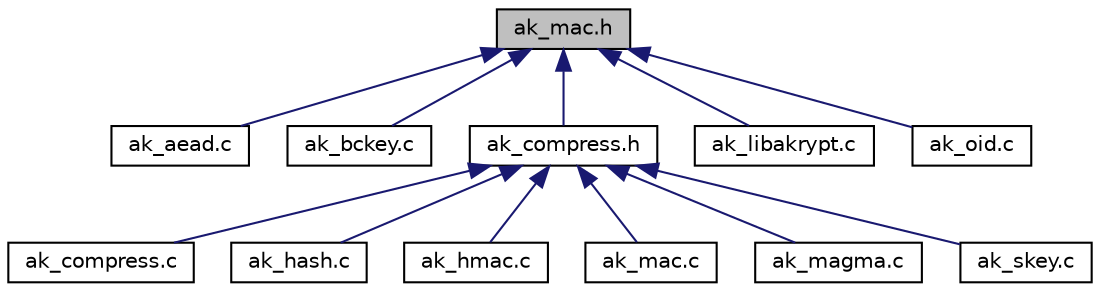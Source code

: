digraph "ak_mac.h"
{
  edge [fontname="Helvetica",fontsize="10",labelfontname="Helvetica",labelfontsize="10"];
  node [fontname="Helvetica",fontsize="10",shape=record];
  Node1 [label="ak_mac.h",height=0.2,width=0.4,color="black", fillcolor="grey75", style="filled", fontcolor="black"];
  Node1 -> Node2 [dir="back",color="midnightblue",fontsize="10",style="solid",fontname="Helvetica"];
  Node2 [label="ak_aead.c",height=0.2,width=0.4,color="black", fillcolor="white", style="filled",URL="$ak__aead_8c.html"];
  Node1 -> Node3 [dir="back",color="midnightblue",fontsize="10",style="solid",fontname="Helvetica"];
  Node3 [label="ak_bckey.c",height=0.2,width=0.4,color="black", fillcolor="white", style="filled",URL="$ak__bckey_8c.html"];
  Node1 -> Node4 [dir="back",color="midnightblue",fontsize="10",style="solid",fontname="Helvetica"];
  Node4 [label="ak_compress.h",height=0.2,width=0.4,color="black", fillcolor="white", style="filled",URL="$ak__compress_8h.html"];
  Node4 -> Node5 [dir="back",color="midnightblue",fontsize="10",style="solid",fontname="Helvetica"];
  Node5 [label="ak_compress.c",height=0.2,width=0.4,color="black", fillcolor="white", style="filled",URL="$ak__compress_8c.html"];
  Node4 -> Node6 [dir="back",color="midnightblue",fontsize="10",style="solid",fontname="Helvetica"];
  Node6 [label="ak_hash.c",height=0.2,width=0.4,color="black", fillcolor="white", style="filled",URL="$ak__hash_8c.html"];
  Node4 -> Node7 [dir="back",color="midnightblue",fontsize="10",style="solid",fontname="Helvetica"];
  Node7 [label="ak_hmac.c",height=0.2,width=0.4,color="black", fillcolor="white", style="filled",URL="$ak__hmac_8c.html"];
  Node4 -> Node8 [dir="back",color="midnightblue",fontsize="10",style="solid",fontname="Helvetica"];
  Node8 [label="ak_mac.c",height=0.2,width=0.4,color="black", fillcolor="white", style="filled",URL="$ak__mac_8c.html"];
  Node4 -> Node9 [dir="back",color="midnightblue",fontsize="10",style="solid",fontname="Helvetica"];
  Node9 [label="ak_magma.c",height=0.2,width=0.4,color="black", fillcolor="white", style="filled",URL="$ak__magma_8c.html"];
  Node4 -> Node10 [dir="back",color="midnightblue",fontsize="10",style="solid",fontname="Helvetica"];
  Node10 [label="ak_skey.c",height=0.2,width=0.4,color="black", fillcolor="white", style="filled",URL="$ak__skey_8c.html"];
  Node1 -> Node11 [dir="back",color="midnightblue",fontsize="10",style="solid",fontname="Helvetica"];
  Node11 [label="ak_libakrypt.c",height=0.2,width=0.4,color="black", fillcolor="white", style="filled",URL="$ak__libakrypt_8c.html"];
  Node1 -> Node12 [dir="back",color="midnightblue",fontsize="10",style="solid",fontname="Helvetica"];
  Node12 [label="ak_oid.c",height=0.2,width=0.4,color="black", fillcolor="white", style="filled",URL="$ak__oid_8c.html"];
}
